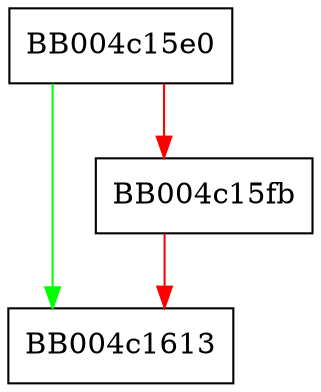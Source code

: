 digraph ossl_quic_wire_encode_frame_path_response {
  node [shape="box"];
  graph [splines=ortho];
  BB004c15e0 -> BB004c1613 [color="green"];
  BB004c15e0 -> BB004c15fb [color="red"];
  BB004c15fb -> BB004c1613 [color="red"];
}